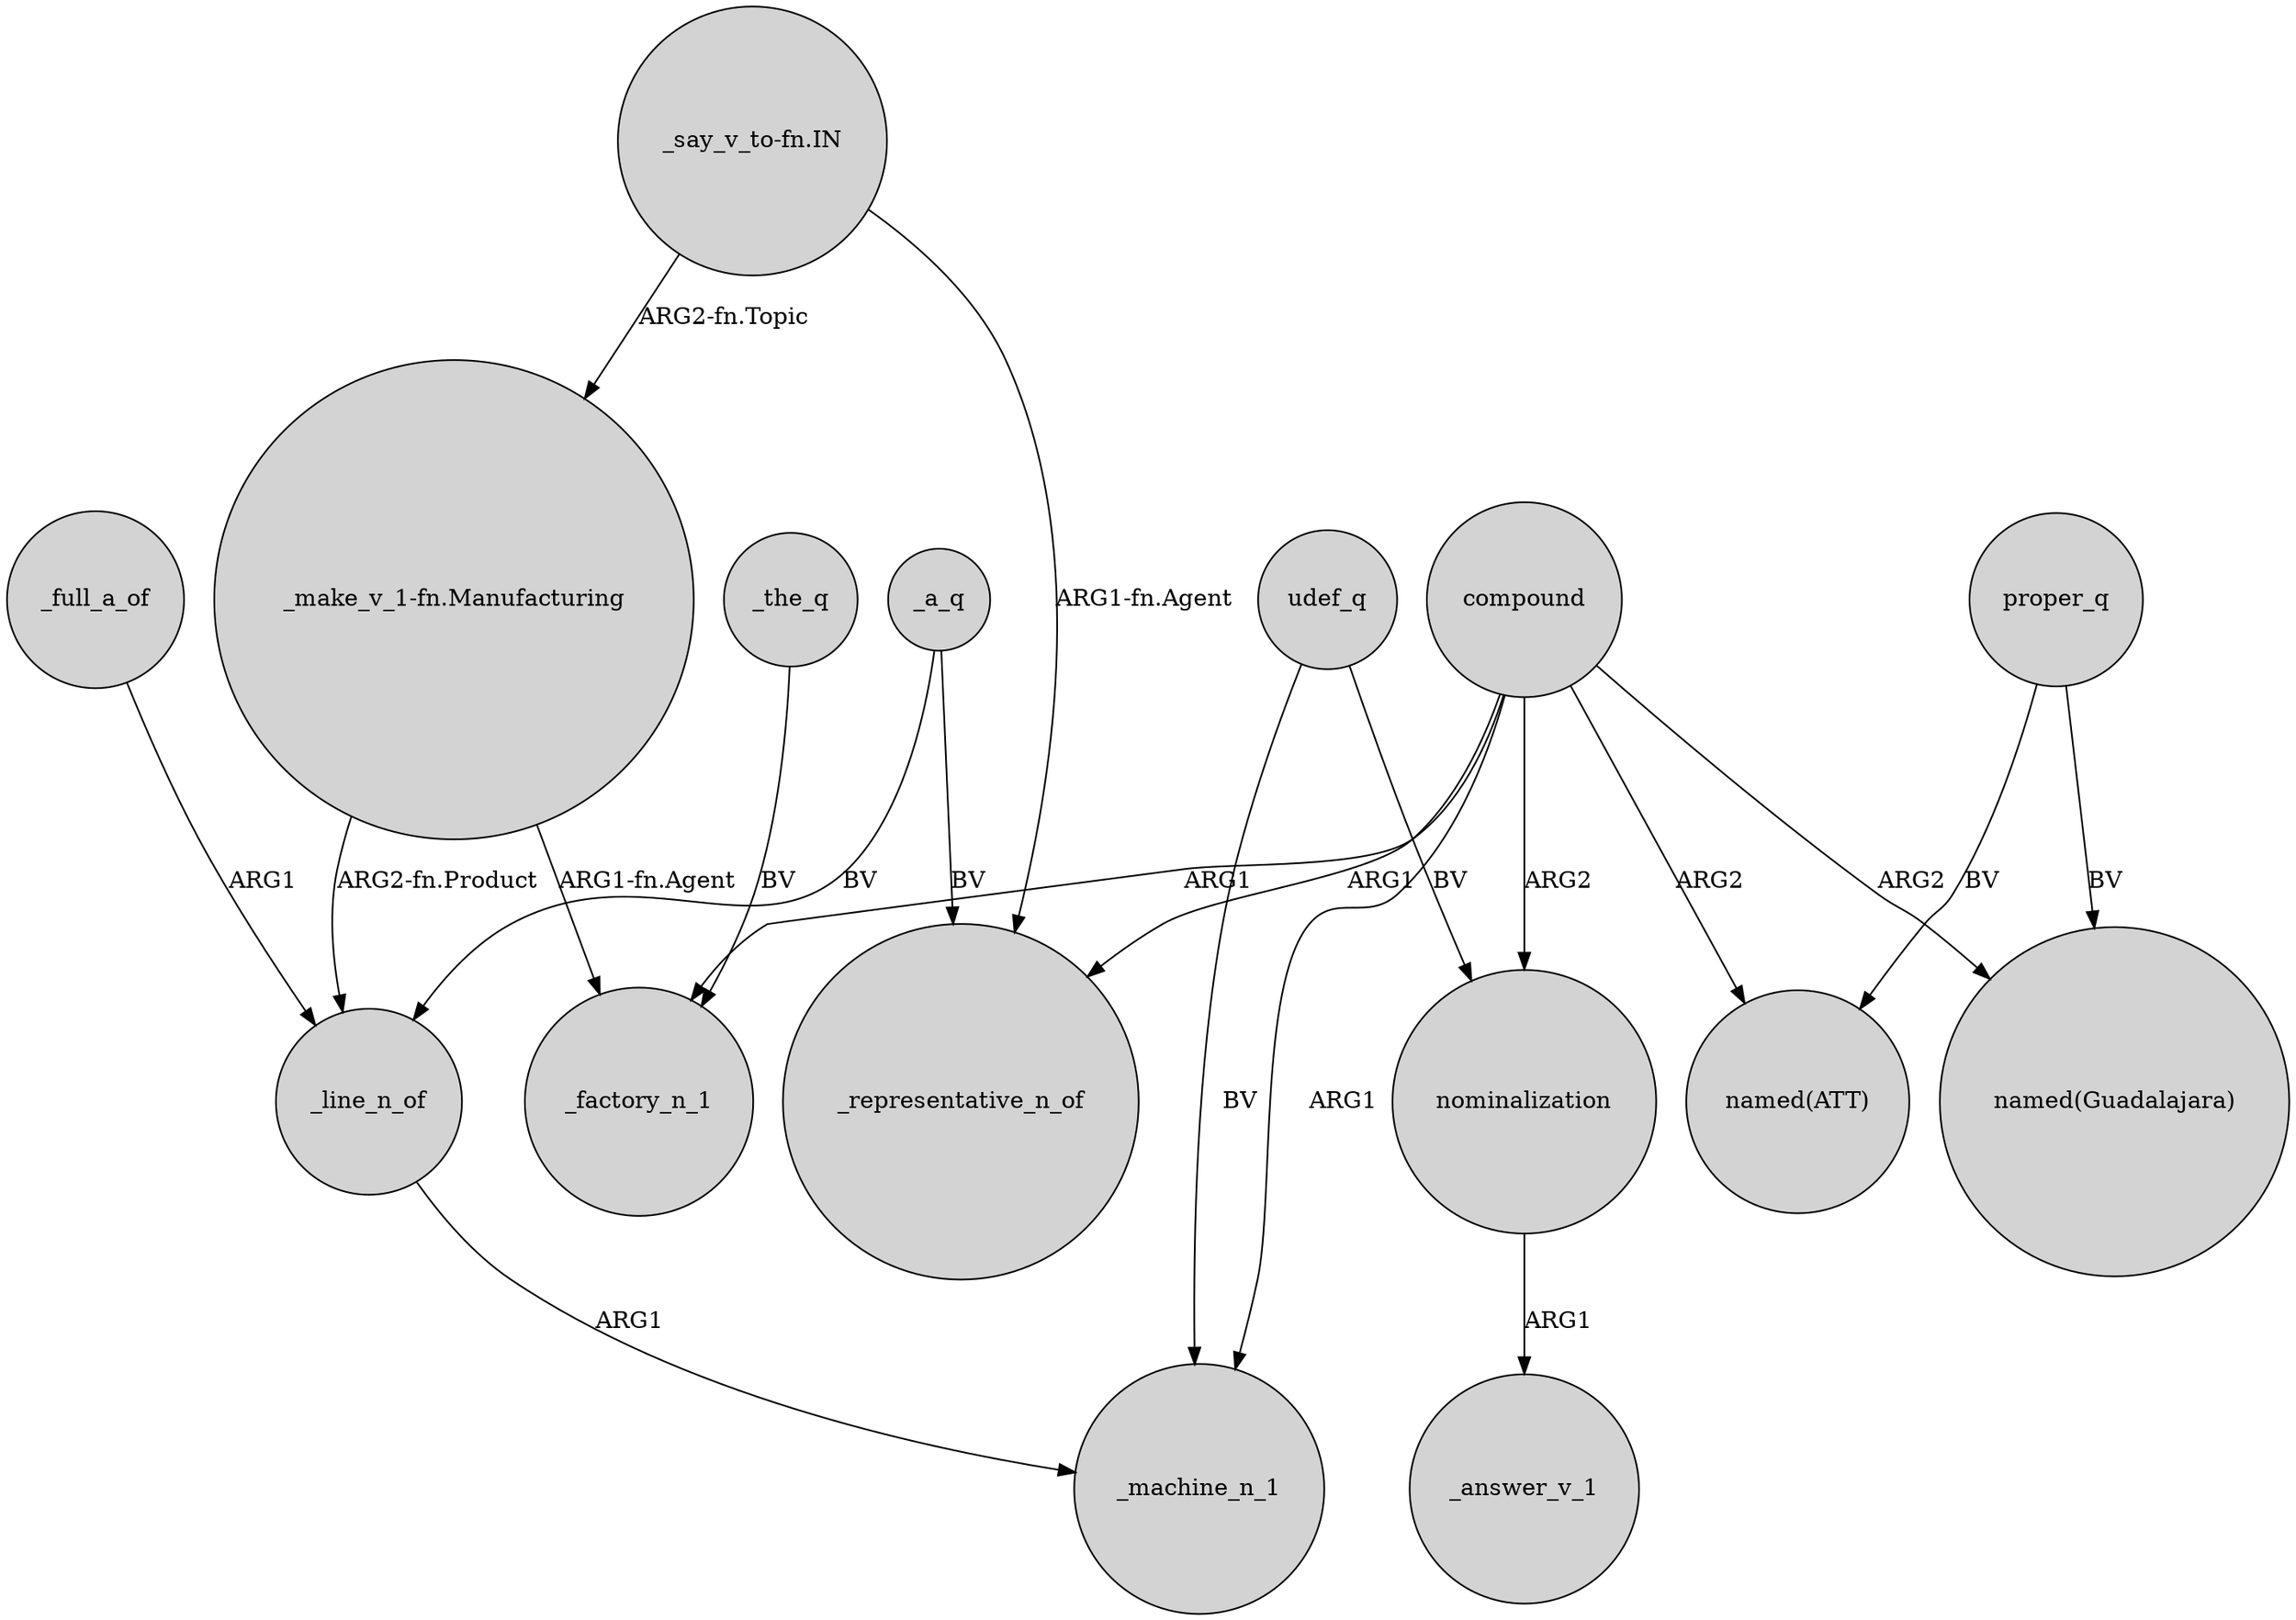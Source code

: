 digraph {
	node [shape=circle style=filled]
	udef_q -> _machine_n_1 [label=BV]
	"_make_v_1-fn.Manufacturing" -> _factory_n_1 [label="ARG1-fn.Agent"]
	_line_n_of -> _machine_n_1 [label=ARG1]
	compound -> _factory_n_1 [label=ARG1]
	compound -> nominalization [label=ARG2]
	compound -> _representative_n_of [label=ARG1]
	proper_q -> "named(ATT)" [label=BV]
	compound -> "named(Guadalajara)" [label=ARG2]
	_a_q -> _line_n_of [label=BV]
	compound -> _machine_n_1 [label=ARG1]
	"_make_v_1-fn.Manufacturing" -> _line_n_of [label="ARG2-fn.Product"]
	compound -> "named(ATT)" [label=ARG2]
	nominalization -> _answer_v_1 [label=ARG1]
	"_say_v_to-fn.IN" -> "_make_v_1-fn.Manufacturing" [label="ARG2-fn.Topic"]
	"_say_v_to-fn.IN" -> _representative_n_of [label="ARG1-fn.Agent"]
	proper_q -> "named(Guadalajara)" [label=BV]
	udef_q -> nominalization [label=BV]
	_a_q -> _representative_n_of [label=BV]
	_full_a_of -> _line_n_of [label=ARG1]
	_the_q -> _factory_n_1 [label=BV]
}
